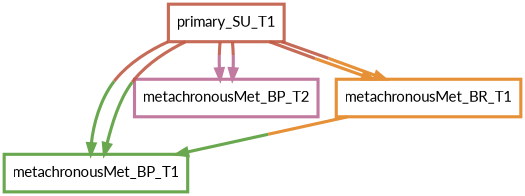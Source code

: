 digraph  {
dpi=600;size=3.5;
metachronousMet_BP_T1 [color="#6aa84fff", fillcolor=white, fontname=Lato, penwidth="3.0", shape=box];
metachronousMet_BP_T2 [color="#c27ba0ff", fillcolor=white, fontname=Lato, penwidth="3.0", shape=box];
metachronousMet_BR_T1 [color="#e69138ff", fillcolor=white, fontname=Lato, penwidth="3.0", shape=box];
primary_SU_T1 [color="#be5742e1", fillcolor=white, fontname=Lato, penwidth="3.0", shape=box];
metachronousMet_BR_T1 -> metachronousMet_BP_T1  [color="#e69138ff;0.5:#6aa84fff", key=0, penwidth=3];
primary_SU_T1 -> metachronousMet_BP_T1  [color="#be5742e1;0.5:#6aa84fff", key=0, penwidth=3];
primary_SU_T1 -> metachronousMet_BP_T1  [color="#be5742e1;0.5:#6aa84fff", key=1, penwidth=3];
primary_SU_T1 -> metachronousMet_BP_T2  [color="#be5742e1;0.5:#c27ba0ff", key=0, penwidth=3];
primary_SU_T1 -> metachronousMet_BP_T2  [color="#be5742e1;0.5:#c27ba0ff", key=1, penwidth=3];
primary_SU_T1 -> metachronousMet_BR_T1  [color="#be5742e1;0.5:#e69138ff", key=0, penwidth=3];
primary_SU_T1 -> metachronousMet_BR_T1  [color="#be5742e1;0.5:#e69138ff", key=1, penwidth=3];
}
